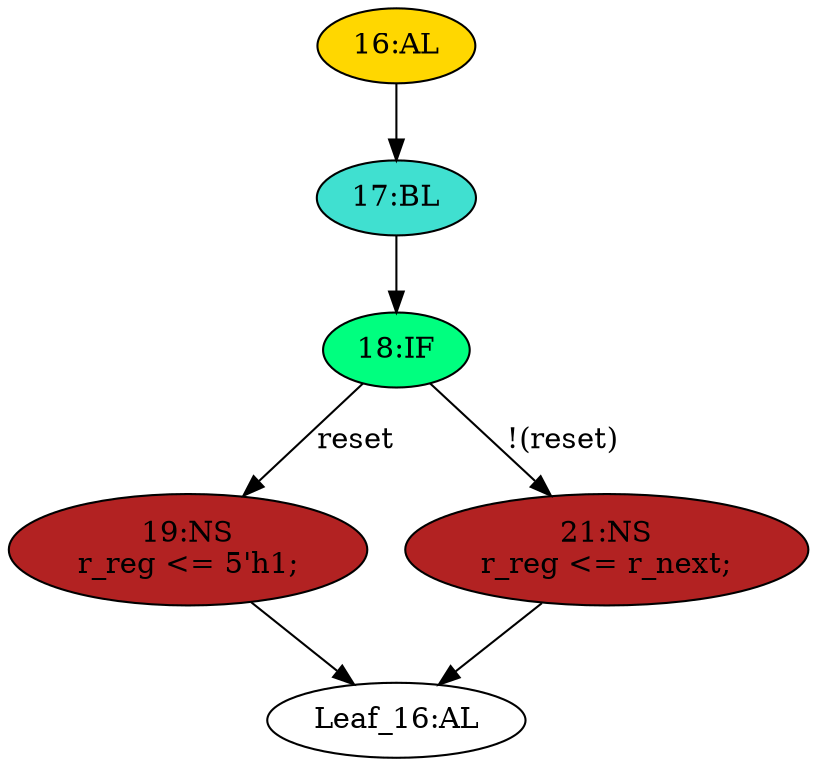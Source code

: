 strict digraph "" {
	node [label="\N"];
	"17:BL"	[ast="<pyverilog.vparser.ast.Block object at 0x7fded8b6cc90>",
		fillcolor=turquoise,
		label="17:BL",
		statements="[]",
		style=filled,
		typ=Block];
	"18:IF"	[ast="<pyverilog.vparser.ast.IfStatement object at 0x7fded8b6cf10>",
		fillcolor=springgreen,
		label="18:IF",
		statements="[]",
		style=filled,
		typ=IfStatement];
	"17:BL" -> "18:IF"	[cond="[]",
		lineno=None];
	"19:NS"	[ast="<pyverilog.vparser.ast.NonblockingSubstitution object at 0x7fded8b6f190>",
		fillcolor=firebrick,
		label="19:NS
r_reg <= 5'h1;",
		statements="[<pyverilog.vparser.ast.NonblockingSubstitution object at 0x7fded8b6f190>]",
		style=filled,
		typ=NonblockingSubstitution];
	"18:IF" -> "19:NS"	[cond="['reset']",
		label=reset,
		lineno=18];
	"21:NS"	[ast="<pyverilog.vparser.ast.NonblockingSubstitution object at 0x7fded8b6cf90>",
		fillcolor=firebrick,
		label="21:NS
r_reg <= r_next;",
		statements="[<pyverilog.vparser.ast.NonblockingSubstitution object at 0x7fded8b6cf90>]",
		style=filled,
		typ=NonblockingSubstitution];
	"18:IF" -> "21:NS"	[cond="['reset']",
		label="!(reset)",
		lineno=18];
	"Leaf_16:AL"	[def_var="['r_reg']",
		label="Leaf_16:AL"];
	"19:NS" -> "Leaf_16:AL"	[cond="[]",
		lineno=None];
	"16:AL"	[ast="<pyverilog.vparser.ast.Always object at 0x7fded8b6f350>",
		clk_sens=True,
		fillcolor=gold,
		label="16:AL",
		sens="['clk']",
		statements="[]",
		style=filled,
		typ=Always,
		use_var="['reset', 'r_next']"];
	"16:AL" -> "17:BL"	[cond="[]",
		lineno=None];
	"21:NS" -> "Leaf_16:AL"	[cond="[]",
		lineno=None];
}
